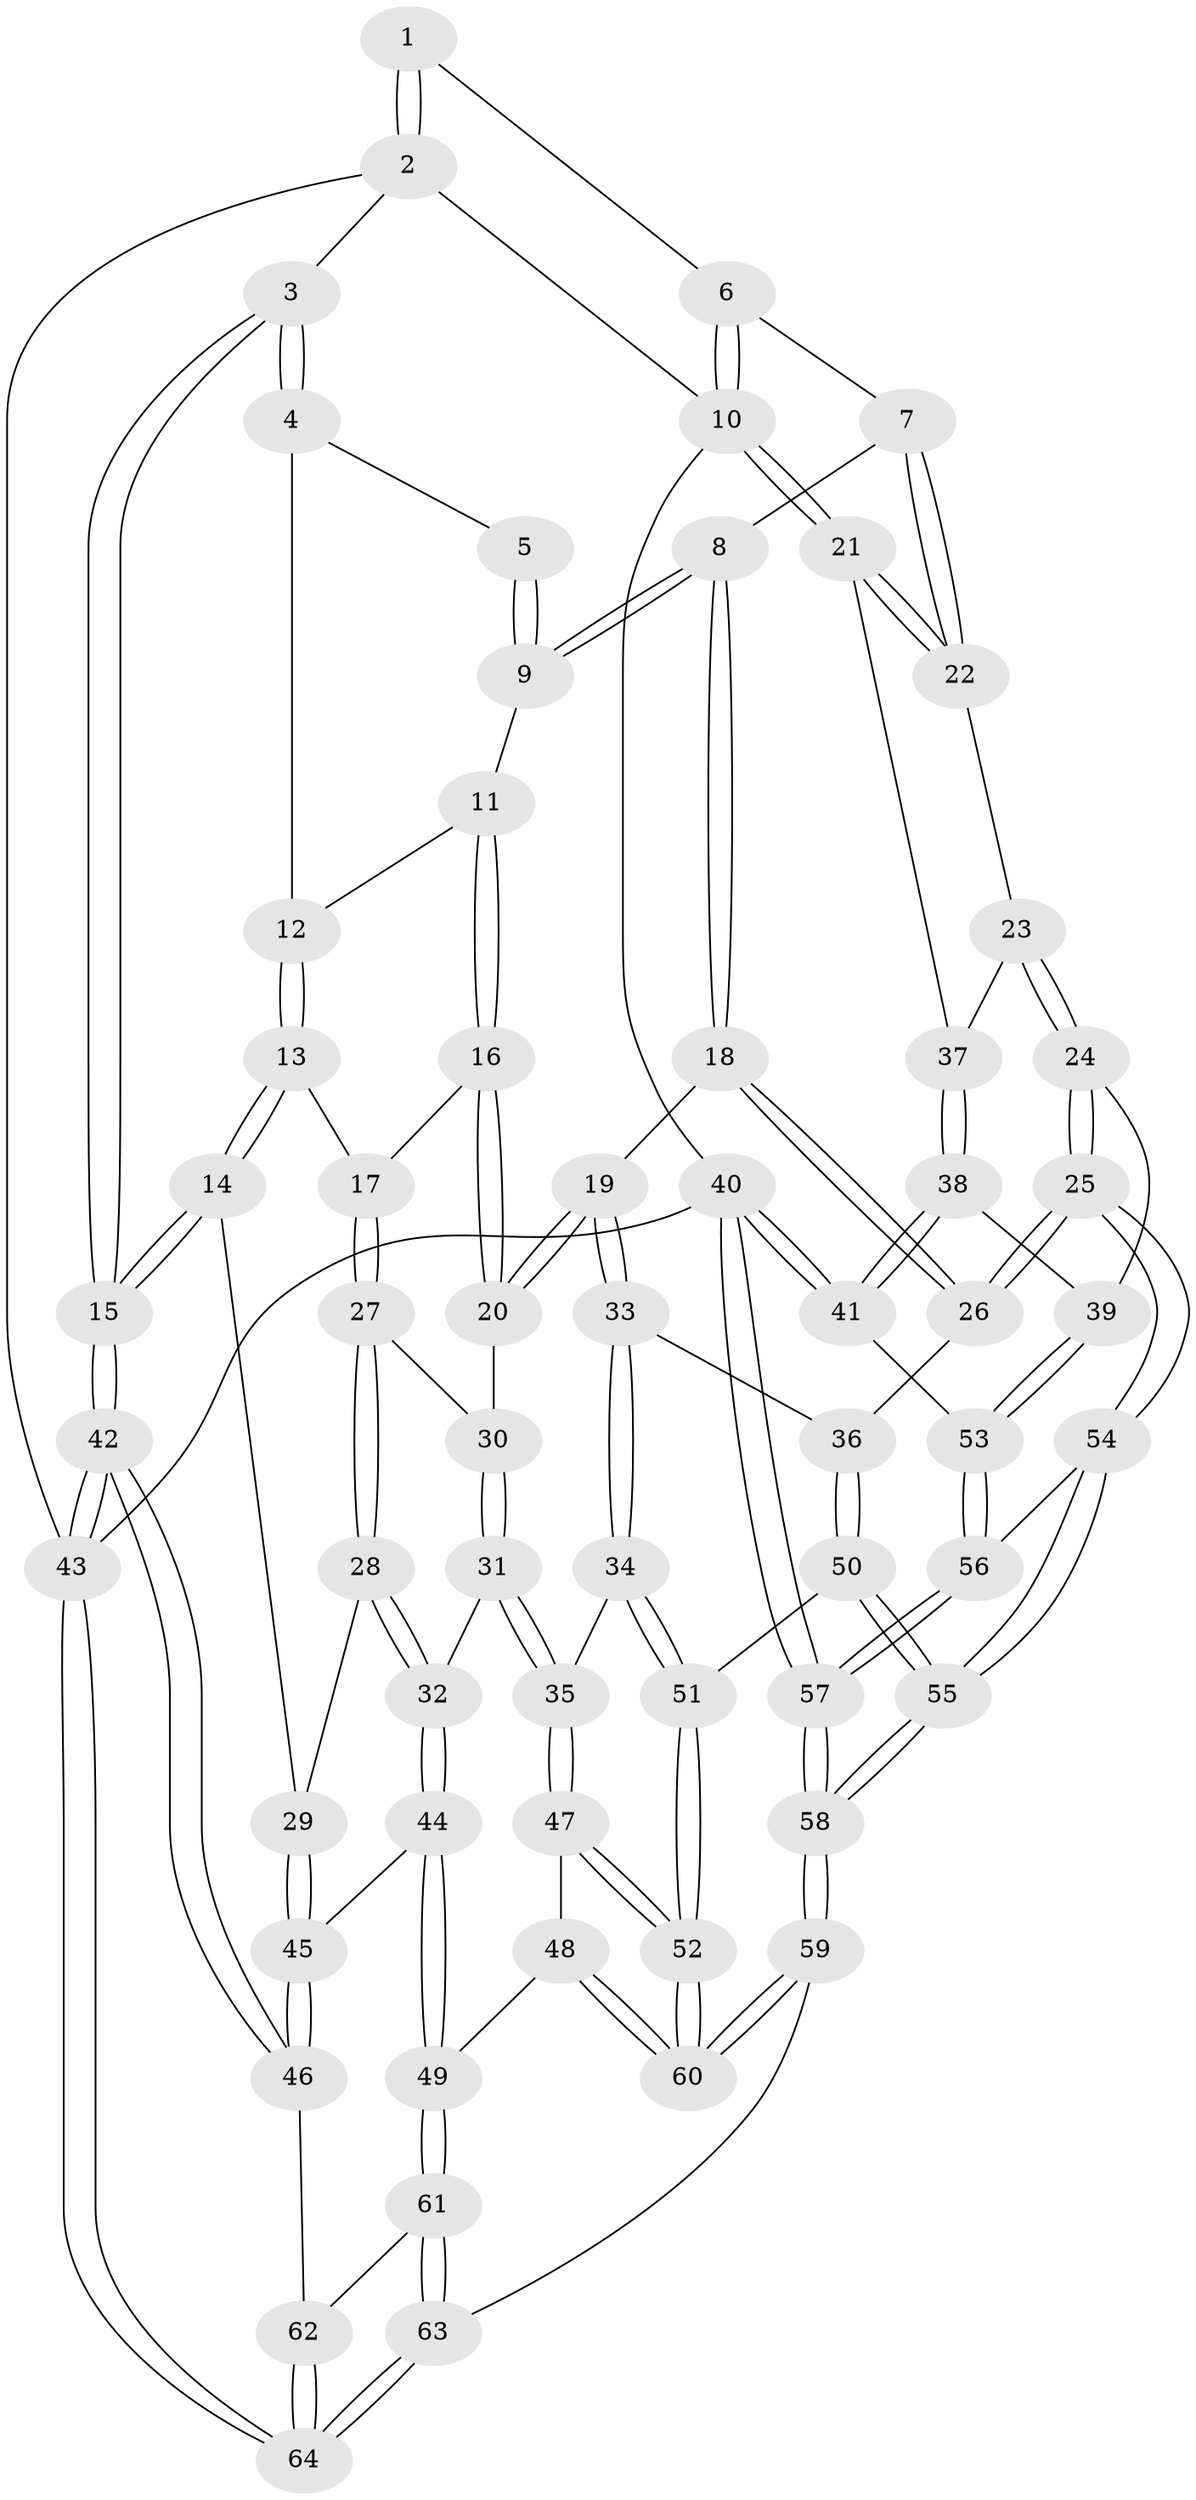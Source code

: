// Generated by graph-tools (version 1.1) at 2025/38/03/09/25 02:38:39]
// undirected, 64 vertices, 157 edges
graph export_dot {
graph [start="1"]
  node [color=gray90,style=filled];
  1 [pos="+0.3667536360448251+0"];
  2 [pos="+0+0"];
  3 [pos="+0+0.08897155885703696"];
  4 [pos="+0.31275215991827493+0.14436023967882036"];
  5 [pos="+0.347765679994354+0.08778307818373185"];
  6 [pos="+0.750893497501591+0"];
  7 [pos="+0.6611515784693087+0.20599067407601393"];
  8 [pos="+0.6595100563198049+0.207326177726114"];
  9 [pos="+0.6174749471130281+0.207897871682094"];
  10 [pos="+1+0"];
  11 [pos="+0.4037697674334767+0.27574107292349004"];
  12 [pos="+0.32044649936812314+0.2034772425156687"];
  13 [pos="+0.20171897232971947+0.3271798815231671"];
  14 [pos="+0+0.3245445310229181"];
  15 [pos="+0+0.3136991161540515"];
  16 [pos="+0.3931819660315551+0.3442752671521601"];
  17 [pos="+0.3011337138578604+0.40822681436262787"];
  18 [pos="+0.5908526443473153+0.4407186368669052"];
  19 [pos="+0.5360311424006297+0.4670978414184041"];
  20 [pos="+0.5315827347570307+0.4662377801937823"];
  21 [pos="+1+0.3153272731728665"];
  22 [pos="+0.8171306660068592+0.3102759400366757"];
  23 [pos="+0.8100806911668408+0.5200410475295859"];
  24 [pos="+0.779207966265006+0.5743362420137974"];
  25 [pos="+0.7706754619005811+0.5764415672881464"];
  26 [pos="+0.7589112514182563+0.5747395261404527"];
  27 [pos="+0.30548519495851945+0.4623947684420637"];
  28 [pos="+0.15609341337999488+0.5319367877900508"];
  29 [pos="+0.048088514862605326+0.5070838672766916"];
  30 [pos="+0.35008909365169394+0.5130077631802414"];
  31 [pos="+0.34159115872373097+0.597401156546434"];
  32 [pos="+0.24738520079111773+0.6292925762518804"];
  33 [pos="+0.5100688289368983+0.6148562251356606"];
  34 [pos="+0.49573629988592777+0.6359969114979839"];
  35 [pos="+0.3748524915997947+0.6319802023764884"];
  36 [pos="+0.6648952901473758+0.647302959416723"];
  37 [pos="+1+0.32622581416895885"];
  38 [pos="+1+0.3905578757676965"];
  39 [pos="+0.8373800356178659+0.6058476820781725"];
  40 [pos="+1+1"];
  41 [pos="+1+0.5527876787856913"];
  42 [pos="+0+0.8597312737965065"];
  43 [pos="+0+1"];
  44 [pos="+0.20185620924662423+0.7564380313117777"];
  45 [pos="+0.10455813287611092+0.7482637781319089"];
  46 [pos="+0.04742675944572692+0.7912314630371552"];
  47 [pos="+0.3650343786368757+0.708029633336878"];
  48 [pos="+0.250215750778043+0.7742259818667614"];
  49 [pos="+0.22008077686065922+0.7724213026999841"];
  50 [pos="+0.6416010169770059+0.6967577916745864"];
  51 [pos="+0.5128838375694384+0.7180556671467981"];
  52 [pos="+0.4852190000830175+0.8379362930824342"];
  53 [pos="+0.8717630948933122+0.633136614285136"];
  54 [pos="+0.7586204418037397+0.750334856295468"];
  55 [pos="+0.7034048223841385+1"];
  56 [pos="+0.913225896591019+0.7228984811534213"];
  57 [pos="+1+1"];
  58 [pos="+0.7019862003676659+1"];
  59 [pos="+0.5624041237373224+1"];
  60 [pos="+0.494993227195947+0.920850754651216"];
  61 [pos="+0.2205208731131394+0.8394396574283948"];
  62 [pos="+0.11540167563456874+0.932691237758865"];
  63 [pos="+0.33771274241308535+1"];
  64 [pos="+0.13332631466899067+1"];
  1 -- 2;
  1 -- 2;
  1 -- 6;
  2 -- 3;
  2 -- 10;
  2 -- 43;
  3 -- 4;
  3 -- 4;
  3 -- 15;
  3 -- 15;
  4 -- 5;
  4 -- 12;
  5 -- 9;
  5 -- 9;
  6 -- 7;
  6 -- 10;
  6 -- 10;
  7 -- 8;
  7 -- 22;
  7 -- 22;
  8 -- 9;
  8 -- 9;
  8 -- 18;
  8 -- 18;
  9 -- 11;
  10 -- 21;
  10 -- 21;
  10 -- 40;
  11 -- 12;
  11 -- 16;
  11 -- 16;
  12 -- 13;
  12 -- 13;
  13 -- 14;
  13 -- 14;
  13 -- 17;
  14 -- 15;
  14 -- 15;
  14 -- 29;
  15 -- 42;
  15 -- 42;
  16 -- 17;
  16 -- 20;
  16 -- 20;
  17 -- 27;
  17 -- 27;
  18 -- 19;
  18 -- 26;
  18 -- 26;
  19 -- 20;
  19 -- 20;
  19 -- 33;
  19 -- 33;
  20 -- 30;
  21 -- 22;
  21 -- 22;
  21 -- 37;
  22 -- 23;
  23 -- 24;
  23 -- 24;
  23 -- 37;
  24 -- 25;
  24 -- 25;
  24 -- 39;
  25 -- 26;
  25 -- 26;
  25 -- 54;
  25 -- 54;
  26 -- 36;
  27 -- 28;
  27 -- 28;
  27 -- 30;
  28 -- 29;
  28 -- 32;
  28 -- 32;
  29 -- 45;
  29 -- 45;
  30 -- 31;
  30 -- 31;
  31 -- 32;
  31 -- 35;
  31 -- 35;
  32 -- 44;
  32 -- 44;
  33 -- 34;
  33 -- 34;
  33 -- 36;
  34 -- 35;
  34 -- 51;
  34 -- 51;
  35 -- 47;
  35 -- 47;
  36 -- 50;
  36 -- 50;
  37 -- 38;
  37 -- 38;
  38 -- 39;
  38 -- 41;
  38 -- 41;
  39 -- 53;
  39 -- 53;
  40 -- 41;
  40 -- 41;
  40 -- 57;
  40 -- 57;
  40 -- 43;
  41 -- 53;
  42 -- 43;
  42 -- 43;
  42 -- 46;
  42 -- 46;
  43 -- 64;
  43 -- 64;
  44 -- 45;
  44 -- 49;
  44 -- 49;
  45 -- 46;
  45 -- 46;
  46 -- 62;
  47 -- 48;
  47 -- 52;
  47 -- 52;
  48 -- 49;
  48 -- 60;
  48 -- 60;
  49 -- 61;
  49 -- 61;
  50 -- 51;
  50 -- 55;
  50 -- 55;
  51 -- 52;
  51 -- 52;
  52 -- 60;
  52 -- 60;
  53 -- 56;
  53 -- 56;
  54 -- 55;
  54 -- 55;
  54 -- 56;
  55 -- 58;
  55 -- 58;
  56 -- 57;
  56 -- 57;
  57 -- 58;
  57 -- 58;
  58 -- 59;
  58 -- 59;
  59 -- 60;
  59 -- 60;
  59 -- 63;
  61 -- 62;
  61 -- 63;
  61 -- 63;
  62 -- 64;
  62 -- 64;
  63 -- 64;
  63 -- 64;
}
